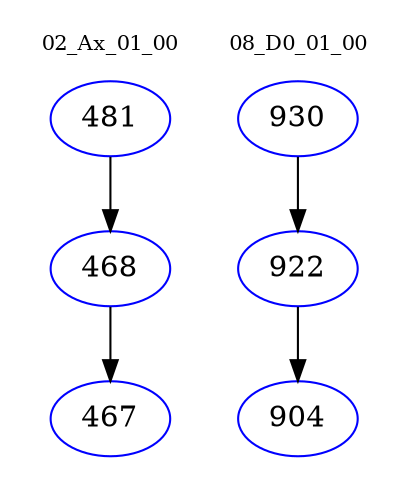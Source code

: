 digraph{
subgraph cluster_0 {
color = white
label = "02_Ax_01_00";
fontsize=10;
T0_481 [label="481", color="blue"]
T0_481 -> T0_468 [color="black"]
T0_468 [label="468", color="blue"]
T0_468 -> T0_467 [color="black"]
T0_467 [label="467", color="blue"]
}
subgraph cluster_1 {
color = white
label = "08_D0_01_00";
fontsize=10;
T1_930 [label="930", color="blue"]
T1_930 -> T1_922 [color="black"]
T1_922 [label="922", color="blue"]
T1_922 -> T1_904 [color="black"]
T1_904 [label="904", color="blue"]
}
}
